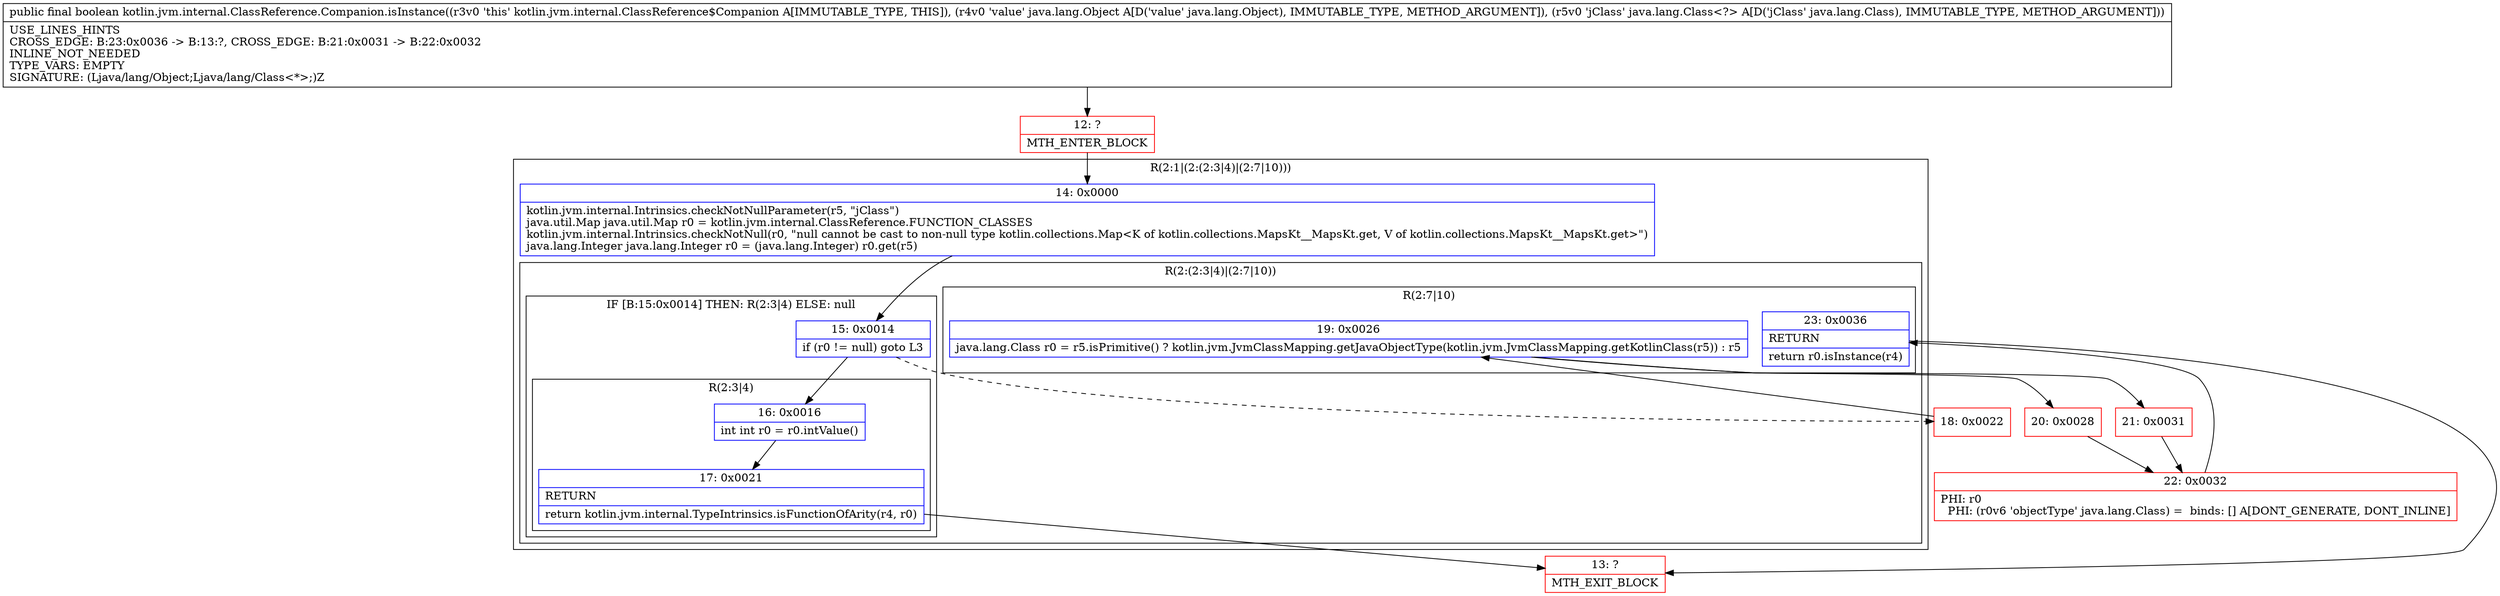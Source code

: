 digraph "CFG forkotlin.jvm.internal.ClassReference.Companion.isInstance(Ljava\/lang\/Object;Ljava\/lang\/Class;)Z" {
subgraph cluster_Region_199834776 {
label = "R(2:1|(2:(2:3|4)|(2:7|10)))";
node [shape=record,color=blue];
Node_14 [shape=record,label="{14\:\ 0x0000|kotlin.jvm.internal.Intrinsics.checkNotNullParameter(r5, \"jClass\")\ljava.util.Map java.util.Map r0 = kotlin.jvm.internal.ClassReference.FUNCTION_CLASSES\lkotlin.jvm.internal.Intrinsics.checkNotNull(r0, \"null cannot be cast to non\-null type kotlin.collections.Map\<K of kotlin.collections.MapsKt__MapsKt.get, V of kotlin.collections.MapsKt__MapsKt.get\>\")\ljava.lang.Integer java.lang.Integer r0 = (java.lang.Integer) r0.get(r5)\l}"];
subgraph cluster_Region_491371487 {
label = "R(2:(2:3|4)|(2:7|10))";
node [shape=record,color=blue];
subgraph cluster_IfRegion_1468998057 {
label = "IF [B:15:0x0014] THEN: R(2:3|4) ELSE: null";
node [shape=record,color=blue];
Node_15 [shape=record,label="{15\:\ 0x0014|if (r0 != null) goto L3\l}"];
subgraph cluster_Region_1175215798 {
label = "R(2:3|4)";
node [shape=record,color=blue];
Node_16 [shape=record,label="{16\:\ 0x0016|int int r0 = r0.intValue()\l}"];
Node_17 [shape=record,label="{17\:\ 0x0021|RETURN\l|return kotlin.jvm.internal.TypeIntrinsics.isFunctionOfArity(r4, r0)\l}"];
}
}
subgraph cluster_Region_792061013 {
label = "R(2:7|10)";
node [shape=record,color=blue];
Node_19 [shape=record,label="{19\:\ 0x0026|java.lang.Class r0 = r5.isPrimitive() ? kotlin.jvm.JvmClassMapping.getJavaObjectType(kotlin.jvm.JvmClassMapping.getKotlinClass(r5)) : r5\l}"];
Node_23 [shape=record,label="{23\:\ 0x0036|RETURN\l|return r0.isInstance(r4)\l}"];
}
}
}
Node_12 [shape=record,color=red,label="{12\:\ ?|MTH_ENTER_BLOCK\l}"];
Node_13 [shape=record,color=red,label="{13\:\ ?|MTH_EXIT_BLOCK\l}"];
Node_18 [shape=record,color=red,label="{18\:\ 0x0022}"];
Node_20 [shape=record,color=red,label="{20\:\ 0x0028}"];
Node_22 [shape=record,color=red,label="{22\:\ 0x0032|PHI: r0 \l  PHI: (r0v6 'objectType' java.lang.Class) =  binds: [] A[DONT_GENERATE, DONT_INLINE]\l}"];
Node_21 [shape=record,color=red,label="{21\:\ 0x0031}"];
MethodNode[shape=record,label="{public final boolean kotlin.jvm.internal.ClassReference.Companion.isInstance((r3v0 'this' kotlin.jvm.internal.ClassReference$Companion A[IMMUTABLE_TYPE, THIS]), (r4v0 'value' java.lang.Object A[D('value' java.lang.Object), IMMUTABLE_TYPE, METHOD_ARGUMENT]), (r5v0 'jClass' java.lang.Class\<?\> A[D('jClass' java.lang.Class), IMMUTABLE_TYPE, METHOD_ARGUMENT]))  | USE_LINES_HINTS\lCROSS_EDGE: B:23:0x0036 \-\> B:13:?, CROSS_EDGE: B:21:0x0031 \-\> B:22:0x0032\lINLINE_NOT_NEEDED\lTYPE_VARS: EMPTY\lSIGNATURE: (Ljava\/lang\/Object;Ljava\/lang\/Class\<*\>;)Z\l}"];
MethodNode -> Node_12;Node_14 -> Node_15;
Node_15 -> Node_16;
Node_15 -> Node_18[style=dashed];
Node_16 -> Node_17;
Node_17 -> Node_13;
Node_19 -> Node_20;
Node_19 -> Node_21;
Node_23 -> Node_13;
Node_12 -> Node_14;
Node_18 -> Node_19;
Node_20 -> Node_22;
Node_22 -> Node_23;
Node_21 -> Node_22;
}


